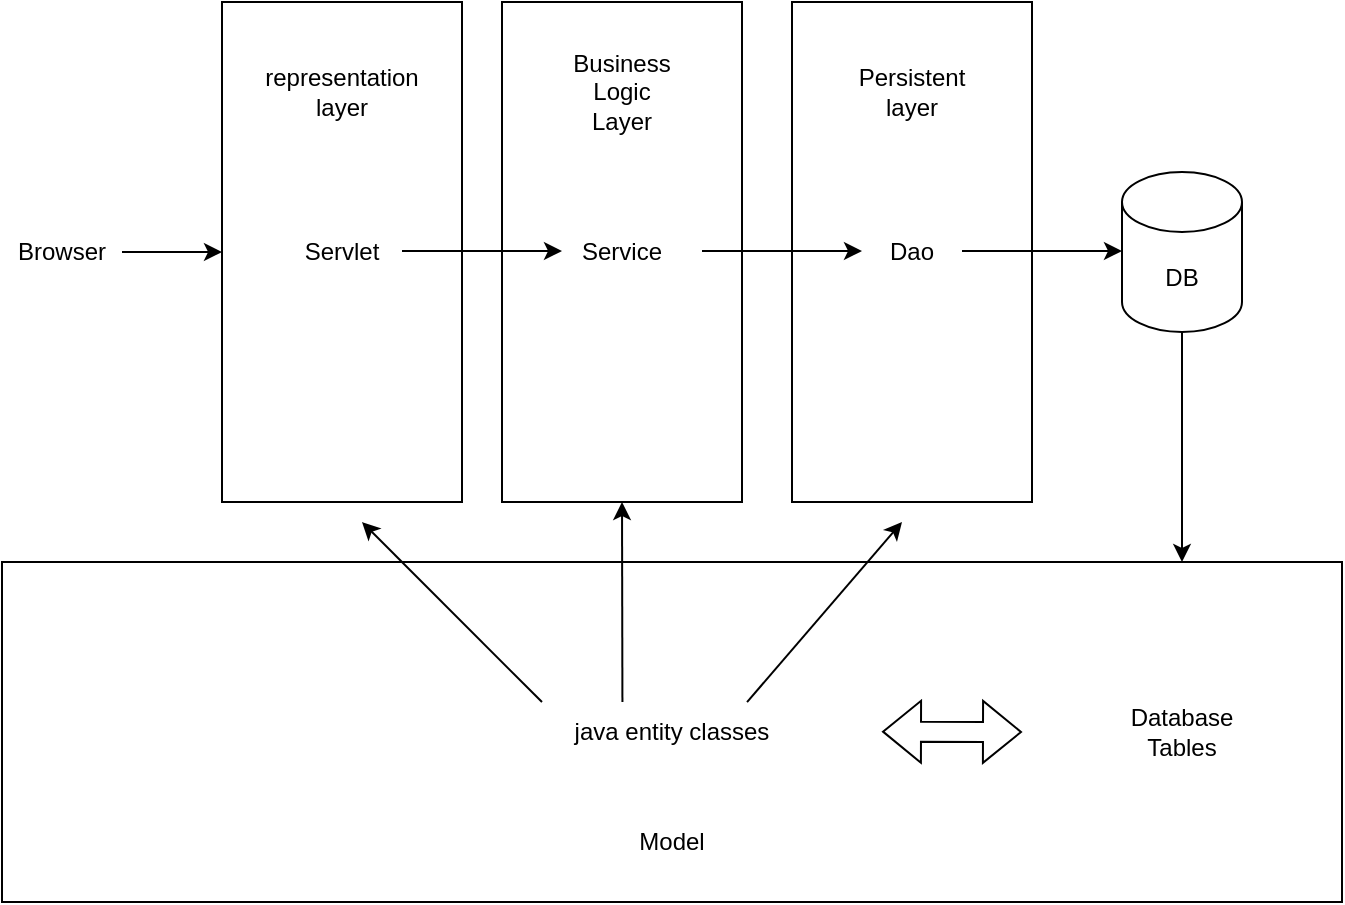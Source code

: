 <mxfile version="20.4.1" type="device"><diagram id="cfhN5Yi1YDQCDVmSBj05" name="Page-1"><mxGraphModel dx="1141" dy="615" grid="1" gridSize="10" guides="1" tooltips="1" connect="1" arrows="1" fold="1" page="1" pageScale="1" pageWidth="827" pageHeight="1169" math="0" shadow="0"><root><mxCell id="0"/><mxCell id="1" parent="0"/><mxCell id="cCgXSD8iB1PycDqqB3kq-1" value="Servlet" style="rounded=0;whiteSpace=wrap;html=1;" vertex="1" parent="1"><mxGeometry x="110" y="150" width="120" height="250" as="geometry"/></mxCell><mxCell id="cCgXSD8iB1PycDqqB3kq-2" value="Service" style="rounded=0;whiteSpace=wrap;html=1;" vertex="1" parent="1"><mxGeometry x="250" y="150" width="120" height="250" as="geometry"/></mxCell><mxCell id="cCgXSD8iB1PycDqqB3kq-3" value="Dao" style="rounded=0;whiteSpace=wrap;html=1;" vertex="1" parent="1"><mxGeometry x="395" y="150" width="120" height="250" as="geometry"/></mxCell><mxCell id="cCgXSD8iB1PycDqqB3kq-13" value="" style="edgeStyle=orthogonalEdgeStyle;rounded=0;orthogonalLoop=1;jettySize=auto;html=1;" edge="1" parent="1" source="cCgXSD8iB1PycDqqB3kq-4" target="cCgXSD8iB1PycDqqB3kq-6"><mxGeometry relative="1" as="geometry"><Array as="points"><mxPoint x="590" y="390"/><mxPoint x="590" y="390"/></Array></mxGeometry></mxCell><mxCell id="cCgXSD8iB1PycDqqB3kq-4" value="DB" style="shape=cylinder3;whiteSpace=wrap;html=1;boundedLbl=1;backgroundOutline=1;size=15;" vertex="1" parent="1"><mxGeometry x="560" y="235" width="60" height="80" as="geometry"/></mxCell><mxCell id="cCgXSD8iB1PycDqqB3kq-6" value="java entity classes" style="whiteSpace=wrap;html=1;" vertex="1" parent="1"><mxGeometry y="430" width="670" height="170" as="geometry"/></mxCell><mxCell id="cCgXSD8iB1PycDqqB3kq-9" value="" style="edgeStyle=orthogonalEdgeStyle;rounded=0;orthogonalLoop=1;jettySize=auto;html=1;exitX=1;exitY=0.5;exitDx=0;exitDy=0;" edge="1" parent="1" source="cCgXSD8iB1PycDqqB3kq-8" target="cCgXSD8iB1PycDqqB3kq-1"><mxGeometry relative="1" as="geometry"><mxPoint x="60" y="295" as="sourcePoint"/><Array as="points"/></mxGeometry></mxCell><mxCell id="cCgXSD8iB1PycDqqB3kq-8" value="Browser" style="text;html=1;strokeColor=none;fillColor=none;align=center;verticalAlign=middle;whiteSpace=wrap;rounded=0;" vertex="1" parent="1"><mxGeometry y="260" width="60" height="30" as="geometry"/></mxCell><mxCell id="cCgXSD8iB1PycDqqB3kq-10" value="" style="edgeStyle=orthogonalEdgeStyle;rounded=0;orthogonalLoop=1;jettySize=auto;html=1;" edge="1" parent="1"><mxGeometry relative="1" as="geometry"><mxPoint x="200" y="274.5" as="sourcePoint"/><mxPoint x="280" y="274.5" as="targetPoint"/><Array as="points"><mxPoint x="260" y="274.5"/><mxPoint x="260" y="274.5"/></Array></mxGeometry></mxCell><mxCell id="cCgXSD8iB1PycDqqB3kq-11" value="" style="edgeStyle=orthogonalEdgeStyle;rounded=0;orthogonalLoop=1;jettySize=auto;html=1;" edge="1" parent="1"><mxGeometry relative="1" as="geometry"><mxPoint x="350" y="274.5" as="sourcePoint"/><mxPoint x="430" y="274.5" as="targetPoint"/><Array as="points"><mxPoint x="410" y="274.5"/><mxPoint x="410" y="274.5"/></Array></mxGeometry></mxCell><mxCell id="cCgXSD8iB1PycDqqB3kq-12" value="" style="edgeStyle=orthogonalEdgeStyle;rounded=0;orthogonalLoop=1;jettySize=auto;html=1;" edge="1" parent="1"><mxGeometry relative="1" as="geometry"><mxPoint x="480" y="274.5" as="sourcePoint"/><mxPoint x="560" y="274.5" as="targetPoint"/><Array as="points"><mxPoint x="540" y="274.5"/><mxPoint x="540" y="274.5"/></Array></mxGeometry></mxCell><mxCell id="cCgXSD8iB1PycDqqB3kq-14" value="representation layer" style="text;html=1;strokeColor=none;fillColor=none;align=center;verticalAlign=middle;whiteSpace=wrap;rounded=0;" vertex="1" parent="1"><mxGeometry x="140" y="180" width="60" height="30" as="geometry"/></mxCell><mxCell id="cCgXSD8iB1PycDqqB3kq-15" value="Business Logic Layer" style="text;html=1;strokeColor=none;fillColor=none;align=center;verticalAlign=middle;whiteSpace=wrap;rounded=0;" vertex="1" parent="1"><mxGeometry x="280" y="180" width="60" height="30" as="geometry"/></mxCell><mxCell id="cCgXSD8iB1PycDqqB3kq-16" value="Persistent layer" style="text;html=1;strokeColor=none;fillColor=none;align=center;verticalAlign=middle;whiteSpace=wrap;rounded=0;" vertex="1" parent="1"><mxGeometry x="425" y="180" width="60" height="30" as="geometry"/></mxCell><mxCell id="cCgXSD8iB1PycDqqB3kq-17" value="Model" style="text;html=1;strokeColor=none;fillColor=none;align=center;verticalAlign=middle;whiteSpace=wrap;rounded=0;" vertex="1" parent="1"><mxGeometry x="305" y="555" width="60" height="30" as="geometry"/></mxCell><mxCell id="cCgXSD8iB1PycDqqB3kq-18" value="" style="endArrow=classic;html=1;rounded=0;exitX=0.556;exitY=0.412;exitDx=0;exitDy=0;exitPerimeter=0;" edge="1" parent="1" source="cCgXSD8iB1PycDqqB3kq-6"><mxGeometry width="50" height="50" relative="1" as="geometry"><mxPoint x="400" y="480" as="sourcePoint"/><mxPoint x="450" y="410" as="targetPoint"/></mxGeometry></mxCell><mxCell id="cCgXSD8iB1PycDqqB3kq-19" value="" style="endArrow=classic;html=1;rounded=0;exitX=0.463;exitY=0.412;exitDx=0;exitDy=0;exitPerimeter=0;entryX=0.5;entryY=1;entryDx=0;entryDy=0;" edge="1" parent="1" source="cCgXSD8iB1PycDqqB3kq-6" target="cCgXSD8iB1PycDqqB3kq-2"><mxGeometry width="50" height="50" relative="1" as="geometry"><mxPoint x="280" y="480" as="sourcePoint"/><mxPoint x="330" y="410" as="targetPoint"/></mxGeometry></mxCell><mxCell id="cCgXSD8iB1PycDqqB3kq-20" value="" style="endArrow=classic;html=1;rounded=0;exitX=0.556;exitY=0.412;exitDx=0;exitDy=0;exitPerimeter=0;" edge="1" parent="1"><mxGeometry width="50" height="50" relative="1" as="geometry"><mxPoint x="270" y="500.04" as="sourcePoint"/><mxPoint x="180" y="410" as="targetPoint"/></mxGeometry></mxCell><mxCell id="cCgXSD8iB1PycDqqB3kq-21" value="Database Tables" style="text;html=1;strokeColor=none;fillColor=none;align=center;verticalAlign=middle;whiteSpace=wrap;rounded=0;" vertex="1" parent="1"><mxGeometry x="560" y="500" width="60" height="30" as="geometry"/></mxCell><mxCell id="cCgXSD8iB1PycDqqB3kq-24" value="" style="shape=flexArrow;endArrow=classic;startArrow=classic;html=1;rounded=0;" edge="1" parent="1"><mxGeometry width="100" height="100" relative="1" as="geometry"><mxPoint x="440" y="514.82" as="sourcePoint"/><mxPoint x="510" y="515" as="targetPoint"/></mxGeometry></mxCell></root></mxGraphModel></diagram></mxfile>